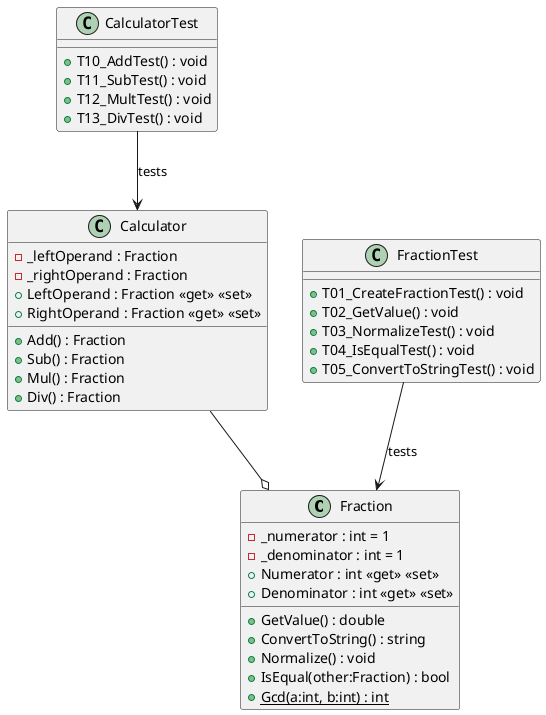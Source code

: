 @startuml
class Fraction {
    - _numerator : int = 1
    - _denominator : int = 1
    + Numerator : int <<get>> <<set>>
    + Denominator : int <<get>> <<set>>
    + GetValue() : double
    + ConvertToString() : string
    + Normalize() : void
    + IsEqual(other:Fraction) : bool
    + {static} Gcd(a:int, b:int) : int
}
class Calculator {
    - _leftOperand : Fraction
    - _rightOperand : Fraction
    + LeftOperand : Fraction <<get>> <<set>>
    + RightOperand : Fraction <<get>> <<set>>
    + Add() : Fraction
    + Sub() : Fraction
    + Mul() : Fraction
    + Div() : Fraction
}
Calculator --o Fraction
CalculatorTest --> Calculator : tests
FractionTest --> Fraction : tests

class FractionTest {
    + T01_CreateFractionTest() : void
    + T02_GetValue() : void
    + T03_NormalizeTest() : void
    + T04_IsEqualTest() : void
    + T05_ConvertToStringTest() : void
}
class CalculatorTest {
    + T10_AddTest() : void
    + T11_SubTest() : void
    + T12_MultTest() : void
    + T13_DivTest() : void
}
@enduml
